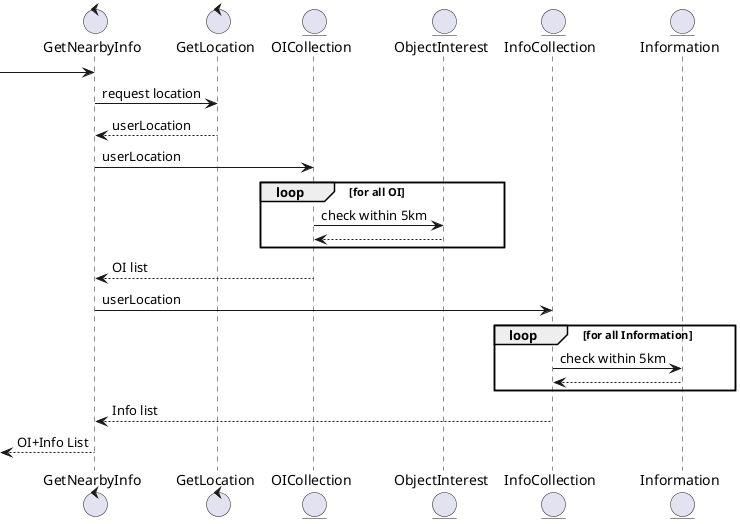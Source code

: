 @startuml Sequence Diagram
control GetNearbyInfo
control GetLocation
entity OICollection
entity ObjectInterest
entity InfoCollection
entity Information

-> GetNearbyInfo
GetNearbyInfo -> GetLocation: request location
GetLocation --> GetNearbyInfo: userLocation
GetNearbyInfo -> OICollection: userLocation
loop for all OI
	OICollection -> ObjectInterest: check within 5km
	ObjectInterest --> OICollection
end
OICollection --> GetNearbyInfo: OI list
GetNearbyInfo -> InfoCollection: userLocation
loop for all Information
	InfoCollection -> Information: check within 5km
	Information --> InfoCollection
end
InfoCollection --> GetNearbyInfo: Info list
<-- GetNearbyInfo : OI+Info List
@enduml